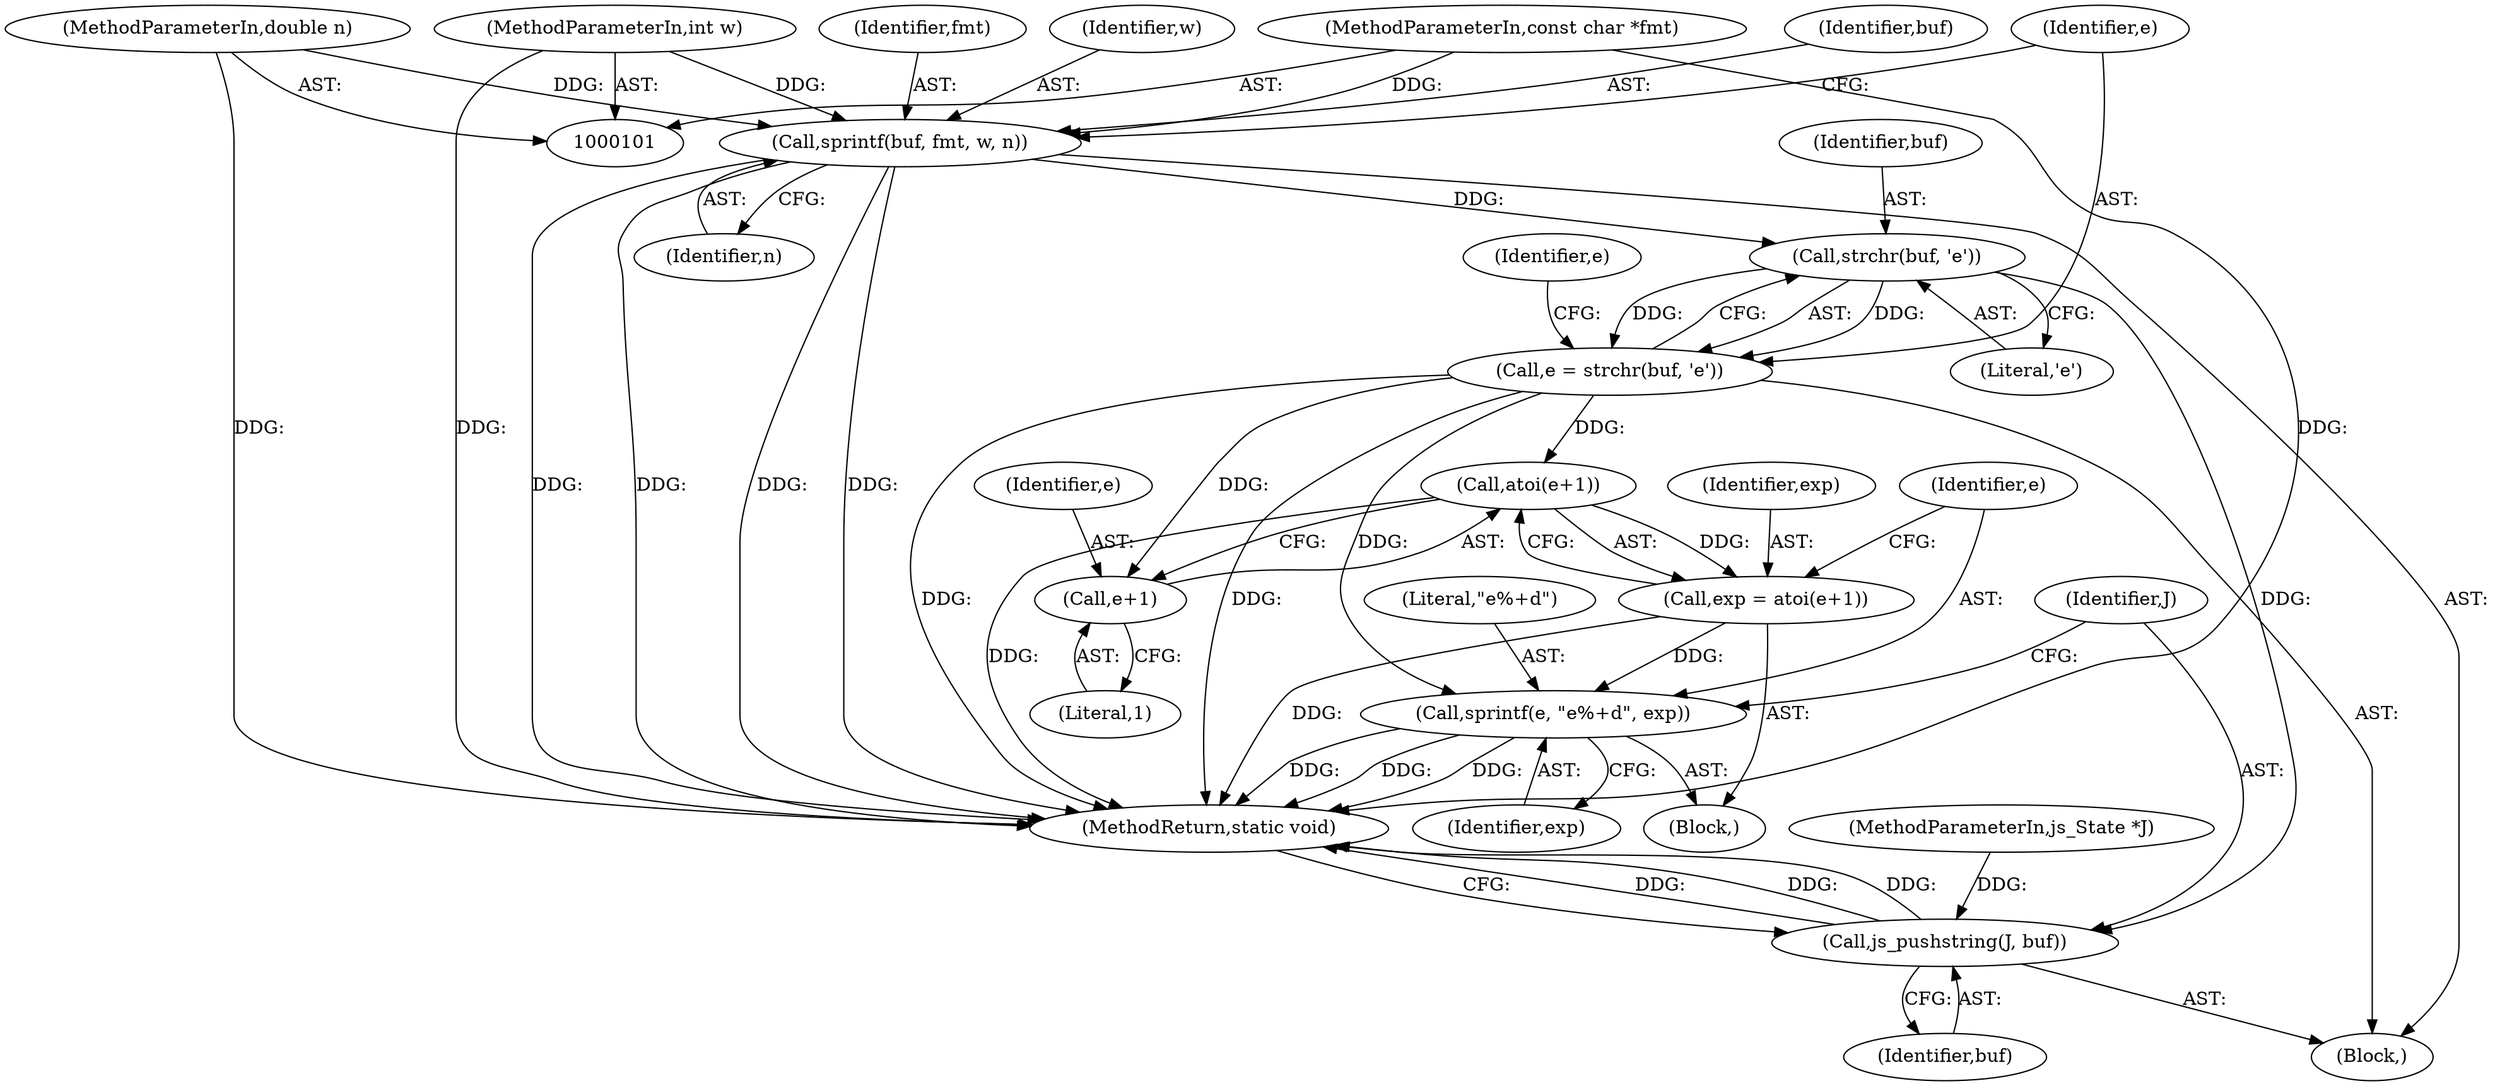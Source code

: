 digraph "0_mujs_da632ca08f240590d2dec786722ed08486ce1be6_0@API" {
"1000116" [label="(Call,strchr(buf, 'e'))"];
"1000109" [label="(Call,sprintf(buf, fmt, w, n))"];
"1000103" [label="(MethodParameterIn,const char *fmt)"];
"1000104" [label="(MethodParameterIn,int w)"];
"1000105" [label="(MethodParameterIn,double n)"];
"1000114" [label="(Call,e = strchr(buf, 'e'))"];
"1000125" [label="(Call,atoi(e+1))"];
"1000123" [label="(Call,exp = atoi(e+1))"];
"1000129" [label="(Call,sprintf(e, \"e%+d\", exp))"];
"1000126" [label="(Call,e+1)"];
"1000133" [label="(Call,js_pushstring(J, buf))"];
"1000113" [label="(Identifier,n)"];
"1000115" [label="(Identifier,e)"];
"1000106" [label="(Block,)"];
"1000126" [label="(Call,e+1)"];
"1000123" [label="(Call,exp = atoi(e+1))"];
"1000118" [label="(Literal,'e')"];
"1000130" [label="(Identifier,e)"];
"1000104" [label="(MethodParameterIn,int w)"];
"1000102" [label="(MethodParameterIn,js_State *J)"];
"1000110" [label="(Identifier,buf)"];
"1000111" [label="(Identifier,fmt)"];
"1000134" [label="(Identifier,J)"];
"1000135" [label="(Identifier,buf)"];
"1000116" [label="(Call,strchr(buf, 'e'))"];
"1000125" [label="(Call,atoi(e+1))"];
"1000105" [label="(MethodParameterIn,double n)"];
"1000121" [label="(Block,)"];
"1000133" [label="(Call,js_pushstring(J, buf))"];
"1000120" [label="(Identifier,e)"];
"1000114" [label="(Call,e = strchr(buf, 'e'))"];
"1000103" [label="(MethodParameterIn,const char *fmt)"];
"1000136" [label="(MethodReturn,static void)"];
"1000117" [label="(Identifier,buf)"];
"1000129" [label="(Call,sprintf(e, \"e%+d\", exp))"];
"1000127" [label="(Identifier,e)"];
"1000109" [label="(Call,sprintf(buf, fmt, w, n))"];
"1000132" [label="(Identifier,exp)"];
"1000131" [label="(Literal,\"e%+d\")"];
"1000128" [label="(Literal,1)"];
"1000112" [label="(Identifier,w)"];
"1000124" [label="(Identifier,exp)"];
"1000116" -> "1000114"  [label="AST: "];
"1000116" -> "1000118"  [label="CFG: "];
"1000117" -> "1000116"  [label="AST: "];
"1000118" -> "1000116"  [label="AST: "];
"1000114" -> "1000116"  [label="CFG: "];
"1000116" -> "1000114"  [label="DDG: "];
"1000116" -> "1000114"  [label="DDG: "];
"1000109" -> "1000116"  [label="DDG: "];
"1000116" -> "1000133"  [label="DDG: "];
"1000109" -> "1000106"  [label="AST: "];
"1000109" -> "1000113"  [label="CFG: "];
"1000110" -> "1000109"  [label="AST: "];
"1000111" -> "1000109"  [label="AST: "];
"1000112" -> "1000109"  [label="AST: "];
"1000113" -> "1000109"  [label="AST: "];
"1000115" -> "1000109"  [label="CFG: "];
"1000109" -> "1000136"  [label="DDG: "];
"1000109" -> "1000136"  [label="DDG: "];
"1000109" -> "1000136"  [label="DDG: "];
"1000109" -> "1000136"  [label="DDG: "];
"1000103" -> "1000109"  [label="DDG: "];
"1000104" -> "1000109"  [label="DDG: "];
"1000105" -> "1000109"  [label="DDG: "];
"1000103" -> "1000101"  [label="AST: "];
"1000103" -> "1000136"  [label="DDG: "];
"1000104" -> "1000101"  [label="AST: "];
"1000104" -> "1000136"  [label="DDG: "];
"1000105" -> "1000101"  [label="AST: "];
"1000105" -> "1000136"  [label="DDG: "];
"1000114" -> "1000106"  [label="AST: "];
"1000115" -> "1000114"  [label="AST: "];
"1000120" -> "1000114"  [label="CFG: "];
"1000114" -> "1000136"  [label="DDG: "];
"1000114" -> "1000136"  [label="DDG: "];
"1000114" -> "1000125"  [label="DDG: "];
"1000114" -> "1000126"  [label="DDG: "];
"1000114" -> "1000129"  [label="DDG: "];
"1000125" -> "1000123"  [label="AST: "];
"1000125" -> "1000126"  [label="CFG: "];
"1000126" -> "1000125"  [label="AST: "];
"1000123" -> "1000125"  [label="CFG: "];
"1000125" -> "1000136"  [label="DDG: "];
"1000125" -> "1000123"  [label="DDG: "];
"1000123" -> "1000121"  [label="AST: "];
"1000124" -> "1000123"  [label="AST: "];
"1000130" -> "1000123"  [label="CFG: "];
"1000123" -> "1000136"  [label="DDG: "];
"1000123" -> "1000129"  [label="DDG: "];
"1000129" -> "1000121"  [label="AST: "];
"1000129" -> "1000132"  [label="CFG: "];
"1000130" -> "1000129"  [label="AST: "];
"1000131" -> "1000129"  [label="AST: "];
"1000132" -> "1000129"  [label="AST: "];
"1000134" -> "1000129"  [label="CFG: "];
"1000129" -> "1000136"  [label="DDG: "];
"1000129" -> "1000136"  [label="DDG: "];
"1000129" -> "1000136"  [label="DDG: "];
"1000126" -> "1000128"  [label="CFG: "];
"1000127" -> "1000126"  [label="AST: "];
"1000128" -> "1000126"  [label="AST: "];
"1000133" -> "1000106"  [label="AST: "];
"1000133" -> "1000135"  [label="CFG: "];
"1000134" -> "1000133"  [label="AST: "];
"1000135" -> "1000133"  [label="AST: "];
"1000136" -> "1000133"  [label="CFG: "];
"1000133" -> "1000136"  [label="DDG: "];
"1000133" -> "1000136"  [label="DDG: "];
"1000133" -> "1000136"  [label="DDG: "];
"1000102" -> "1000133"  [label="DDG: "];
}
